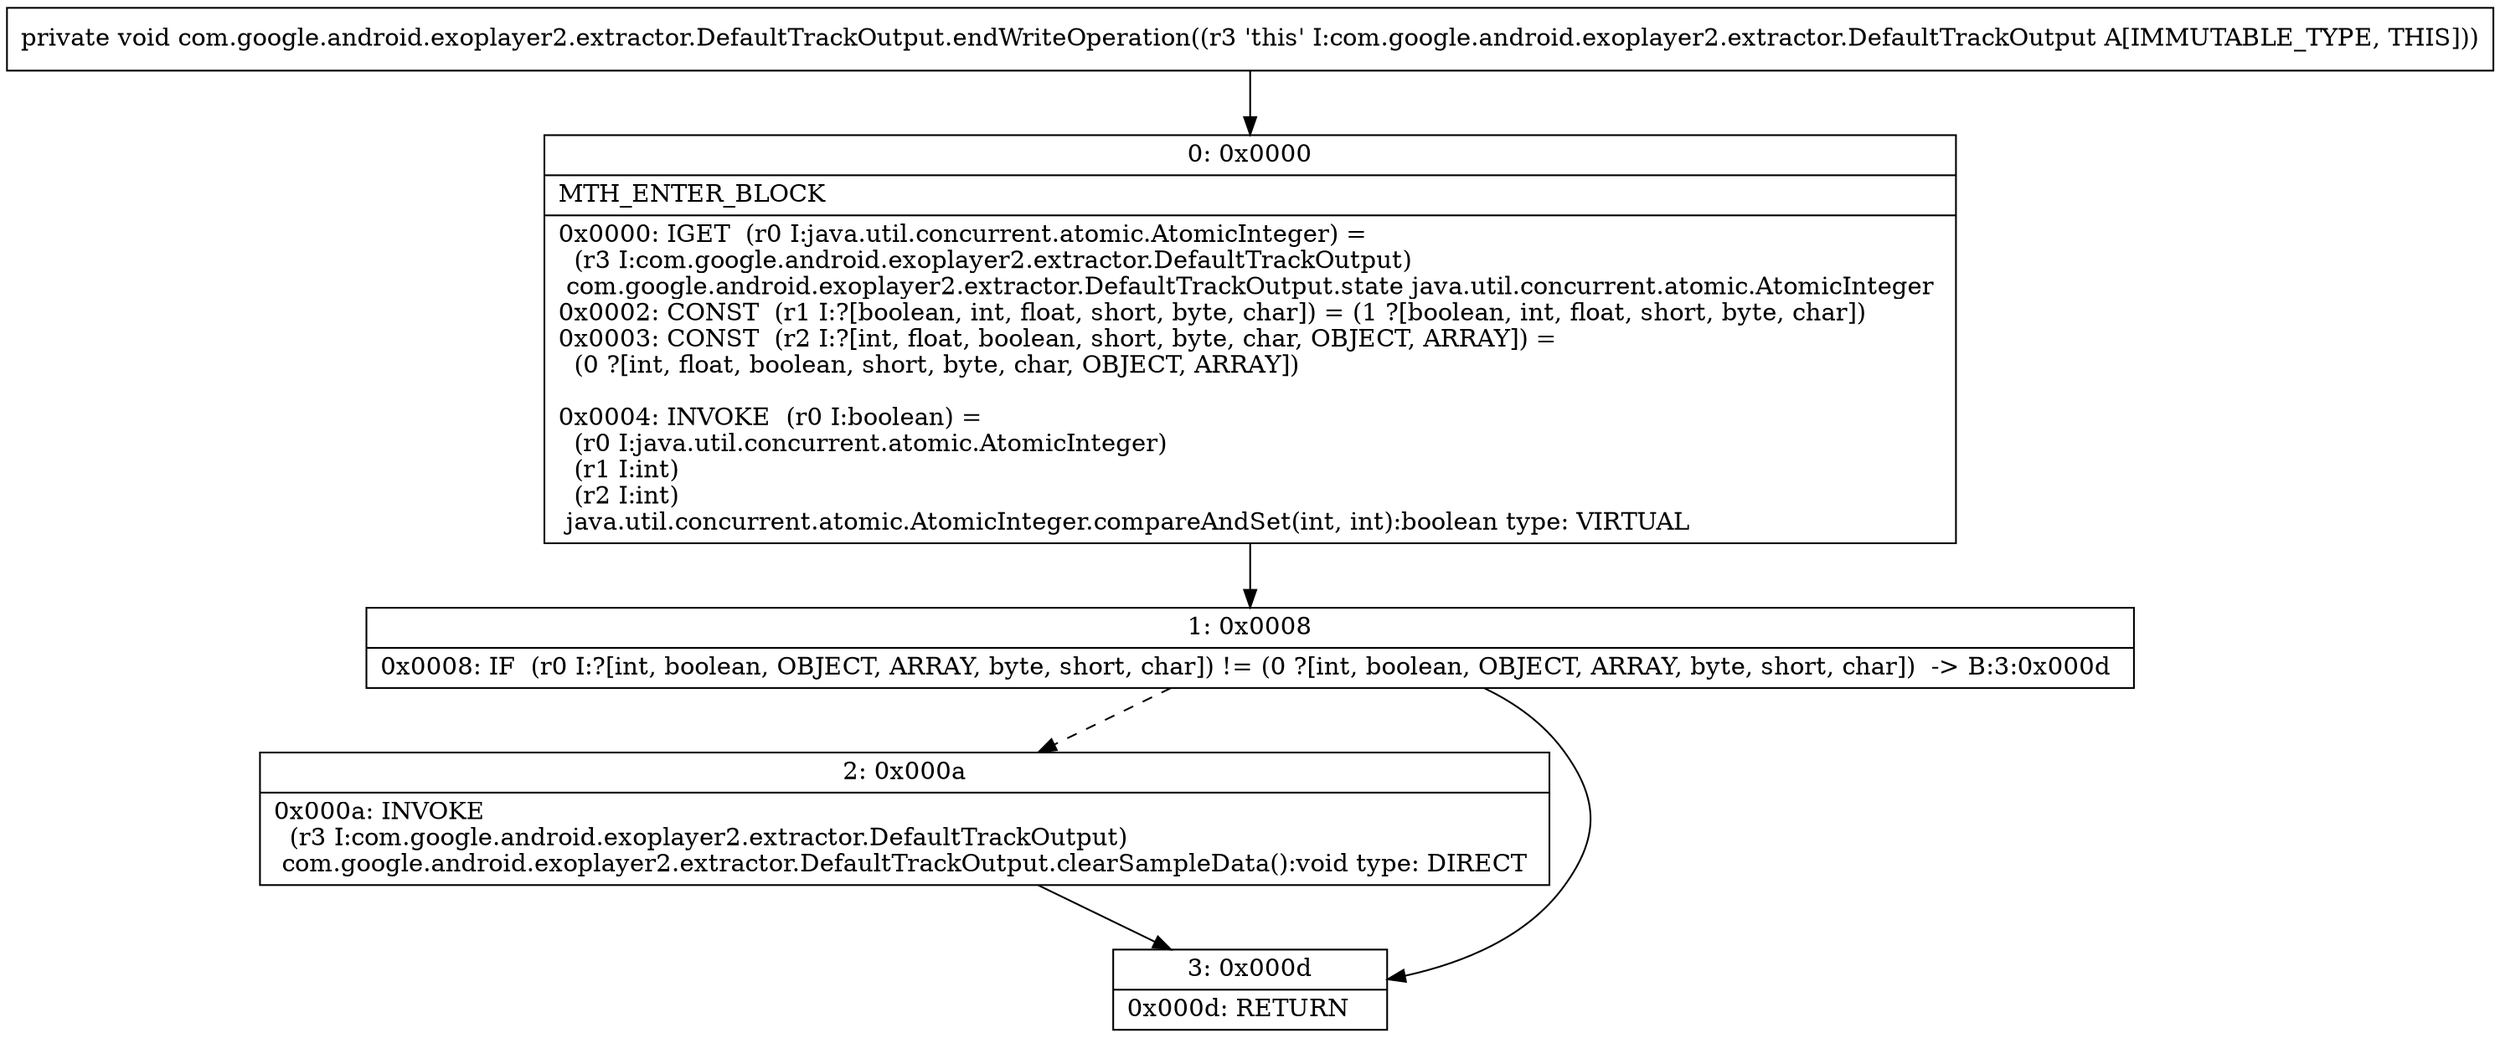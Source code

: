 digraph "CFG forcom.google.android.exoplayer2.extractor.DefaultTrackOutput.endWriteOperation()V" {
Node_0 [shape=record,label="{0\:\ 0x0000|MTH_ENTER_BLOCK\l|0x0000: IGET  (r0 I:java.util.concurrent.atomic.AtomicInteger) = \l  (r3 I:com.google.android.exoplayer2.extractor.DefaultTrackOutput)\l com.google.android.exoplayer2.extractor.DefaultTrackOutput.state java.util.concurrent.atomic.AtomicInteger \l0x0002: CONST  (r1 I:?[boolean, int, float, short, byte, char]) = (1 ?[boolean, int, float, short, byte, char]) \l0x0003: CONST  (r2 I:?[int, float, boolean, short, byte, char, OBJECT, ARRAY]) = \l  (0 ?[int, float, boolean, short, byte, char, OBJECT, ARRAY])\l \l0x0004: INVOKE  (r0 I:boolean) = \l  (r0 I:java.util.concurrent.atomic.AtomicInteger)\l  (r1 I:int)\l  (r2 I:int)\l java.util.concurrent.atomic.AtomicInteger.compareAndSet(int, int):boolean type: VIRTUAL \l}"];
Node_1 [shape=record,label="{1\:\ 0x0008|0x0008: IF  (r0 I:?[int, boolean, OBJECT, ARRAY, byte, short, char]) != (0 ?[int, boolean, OBJECT, ARRAY, byte, short, char])  \-\> B:3:0x000d \l}"];
Node_2 [shape=record,label="{2\:\ 0x000a|0x000a: INVOKE  \l  (r3 I:com.google.android.exoplayer2.extractor.DefaultTrackOutput)\l com.google.android.exoplayer2.extractor.DefaultTrackOutput.clearSampleData():void type: DIRECT \l}"];
Node_3 [shape=record,label="{3\:\ 0x000d|0x000d: RETURN   \l}"];
MethodNode[shape=record,label="{private void com.google.android.exoplayer2.extractor.DefaultTrackOutput.endWriteOperation((r3 'this' I:com.google.android.exoplayer2.extractor.DefaultTrackOutput A[IMMUTABLE_TYPE, THIS])) }"];
MethodNode -> Node_0;
Node_0 -> Node_1;
Node_1 -> Node_2[style=dashed];
Node_1 -> Node_3;
Node_2 -> Node_3;
}

